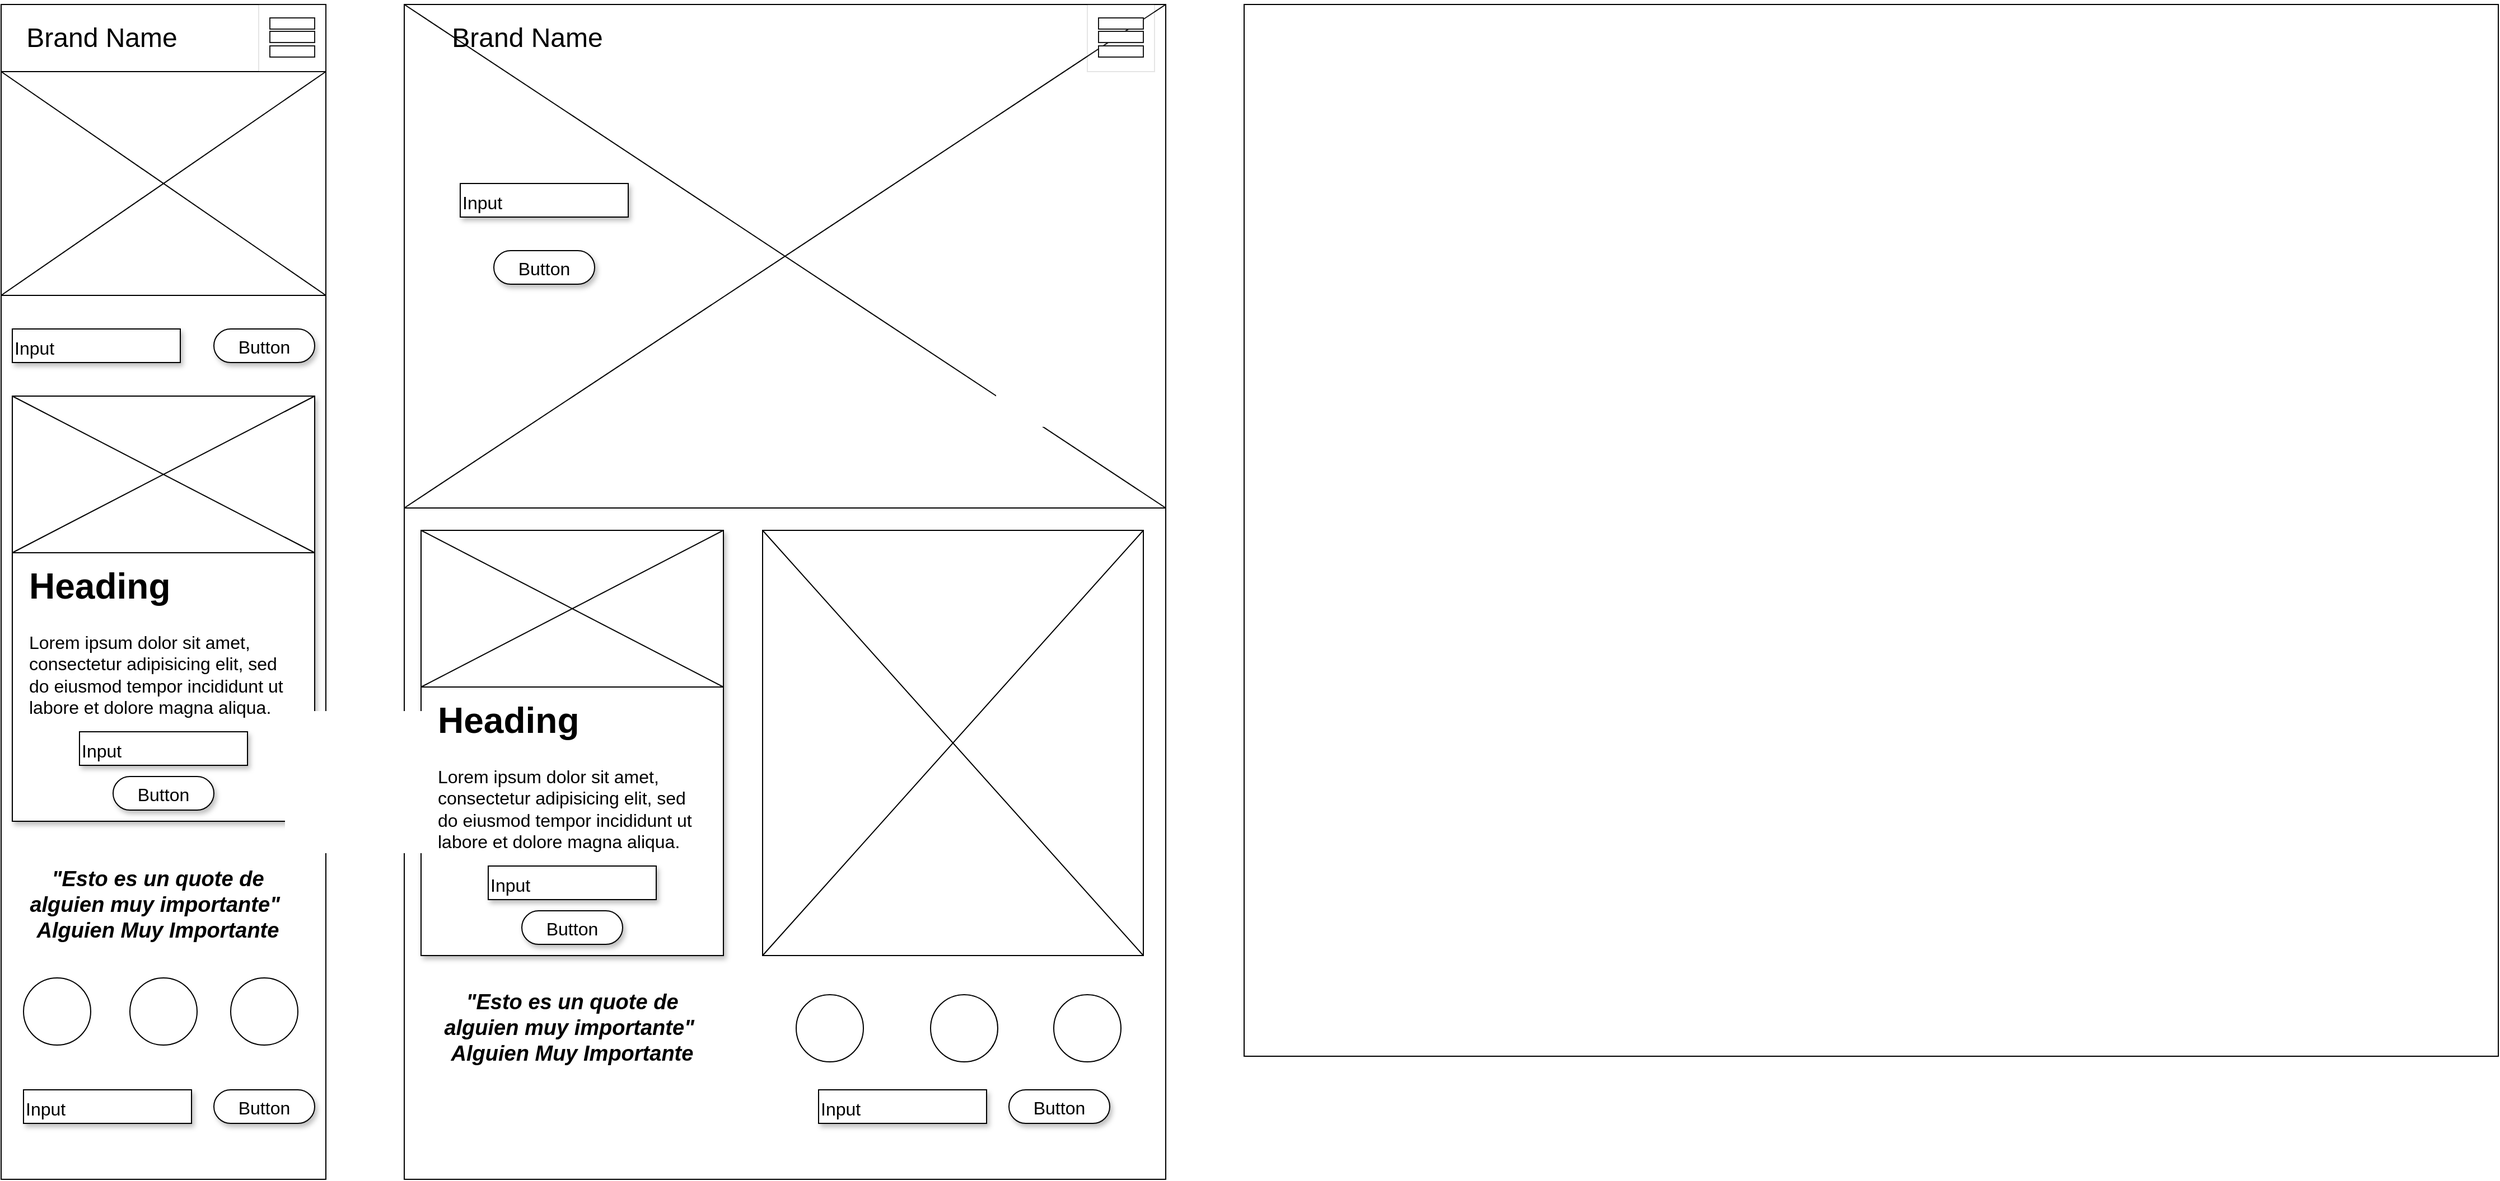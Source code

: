 <mxfile version="14.1.8" type="device"><diagram id="4R1-kcF5zJicwsN1HLgn" name="Page-1"><mxGraphModel dx="1349" dy="817" grid="1" gridSize="10" guides="1" tooltips="1" connect="1" arrows="1" fold="1" page="1" pageScale="1" pageWidth="1100" pageHeight="850" math="0" shadow="0"><root><mxCell id="0"/><mxCell id="1" style="locked=1;" parent="0"/><mxCell id="6flGundv6I4XicUj7d9u-2" value="" style="rounded=0;whiteSpace=wrap;html=1;" vertex="1" parent="1"><mxGeometry x="40" y="40" width="290" height="1050" as="geometry"/></mxCell><mxCell id="6flGundv6I4XicUj7d9u-3" value="" style="rounded=0;whiteSpace=wrap;html=1;" vertex="1" parent="1"><mxGeometry x="400" y="40" width="680" height="1050" as="geometry"/></mxCell><mxCell id="6flGundv6I4XicUj7d9u-4" value="" style="rounded=0;whiteSpace=wrap;html=1;" vertex="1" parent="1"><mxGeometry x="1150" y="40" width="1120" height="940" as="geometry"/></mxCell><mxCell id="6flGundv6I4XicUj7d9u-5" value="Wrieframe" style="" parent="0"/><mxCell id="6flGundv6I4XicUj7d9u-31" value="" style="rounded=0;whiteSpace=wrap;html=1;shadow=1;glass=0;sketch=0;fontSize=16;align=center;" vertex="1" parent="6flGundv6I4XicUj7d9u-5"><mxGeometry x="415" y="510" width="270" height="380" as="geometry"/></mxCell><mxCell id="6flGundv6I4XicUj7d9u-6" value="" style="rounded=0;whiteSpace=wrap;html=1;" vertex="1" parent="6flGundv6I4XicUj7d9u-5"><mxGeometry x="40" y="40" width="290" height="60" as="geometry"/></mxCell><mxCell id="6flGundv6I4XicUj7d9u-12" value="Brand Name" style="text;html=1;strokeColor=none;fillColor=none;align=center;verticalAlign=middle;whiteSpace=wrap;rounded=0;fontSize=24;" vertex="1" parent="6flGundv6I4XicUj7d9u-5"><mxGeometry x="50" y="60" width="160" height="20" as="geometry"/></mxCell><mxCell id="6flGundv6I4XicUj7d9u-20" value="" style="group" vertex="1" connectable="0" parent="6flGundv6I4XicUj7d9u-5"><mxGeometry x="40" y="100" width="290" height="200" as="geometry"/></mxCell><mxCell id="6flGundv6I4XicUj7d9u-17" value="" style="rounded=0;whiteSpace=wrap;html=1;fontSize=24;" vertex="1" parent="6flGundv6I4XicUj7d9u-20"><mxGeometry width="290" height="200" as="geometry"/></mxCell><mxCell id="6flGundv6I4XicUj7d9u-18" value="" style="endArrow=none;html=1;fontSize=24;entryX=1;entryY=0;entryDx=0;entryDy=0;exitX=0;exitY=1;exitDx=0;exitDy=0;" edge="1" parent="6flGundv6I4XicUj7d9u-20" source="6flGundv6I4XicUj7d9u-17" target="6flGundv6I4XicUj7d9u-17"><mxGeometry width="50" height="50" relative="1" as="geometry"><mxPoint x="48.333" y="566.667" as="sourcePoint"/><mxPoint x="169.167" y="400" as="targetPoint"/></mxGeometry></mxCell><mxCell id="6flGundv6I4XicUj7d9u-19" value="" style="endArrow=none;html=1;fontSize=24;exitX=0;exitY=0;exitDx=0;exitDy=0;entryX=1;entryY=1;entryDx=0;entryDy=0;" edge="1" parent="6flGundv6I4XicUj7d9u-20" source="6flGundv6I4XicUj7d9u-17" target="6flGundv6I4XicUj7d9u-17"><mxGeometry width="50" height="50" relative="1" as="geometry"><mxPoint x="72.5" y="466.667" as="sourcePoint"/><mxPoint x="193.333" y="300" as="targetPoint"/></mxGeometry></mxCell><mxCell id="6flGundv6I4XicUj7d9u-24" value="" style="group" vertex="1" connectable="0" parent="6flGundv6I4XicUj7d9u-5"><mxGeometry x="270" y="40" width="60" height="60" as="geometry"/></mxCell><mxCell id="6flGundv6I4XicUj7d9u-7" value="" style="rounded=0;whiteSpace=wrap;html=1;container=0;" vertex="1" parent="6flGundv6I4XicUj7d9u-24"><mxGeometry x="10" y="12" width="40" height="10" as="geometry"/></mxCell><mxCell id="6flGundv6I4XicUj7d9u-8" value="" style="rounded=0;whiteSpace=wrap;html=1;container=0;" vertex="1" parent="6flGundv6I4XicUj7d9u-24"><mxGeometry x="10" y="24" width="40" height="10" as="geometry"/></mxCell><mxCell id="6flGundv6I4XicUj7d9u-9" value="" style="rounded=0;whiteSpace=wrap;html=1;container=0;" vertex="1" parent="6flGundv6I4XicUj7d9u-24"><mxGeometry x="10" y="37" width="40" height="10" as="geometry"/></mxCell><mxCell id="6flGundv6I4XicUj7d9u-21" value="" style="rounded=0;whiteSpace=wrap;html=1;fontSize=24;opacity=10;container=0;" vertex="1" parent="6flGundv6I4XicUj7d9u-24"><mxGeometry width="60" height="60" as="geometry"/></mxCell><mxCell id="6flGundv6I4XicUj7d9u-25" value="&lt;font style=&quot;font-size: 16px&quot;&gt;Input&lt;/font&gt;" style="rounded=0;whiteSpace=wrap;html=1;fontSize=24;shadow=1;sketch=0;align=left;" vertex="1" parent="6flGundv6I4XicUj7d9u-5"><mxGeometry x="50" y="330" width="150" height="30" as="geometry"/></mxCell><mxCell id="6flGundv6I4XicUj7d9u-26" value="&lt;font style=&quot;font-size: 16px;&quot;&gt;Button&lt;/font&gt;" style="rounded=1;whiteSpace=wrap;html=1;shadow=1;sketch=0;fontSize=16;glass=0;arcSize=50;align=center;verticalAlign=middle;spacingTop=1;" vertex="1" parent="6flGundv6I4XicUj7d9u-5"><mxGeometry x="230" y="330" width="90" height="30" as="geometry"/></mxCell><mxCell id="6flGundv6I4XicUj7d9u-27" value="" style="group;rounded=1;shadow=1;glass=0;sketch=0;fontSize=16;align=center;" vertex="1" connectable="0" parent="6flGundv6I4XicUj7d9u-5"><mxGeometry x="415" y="510" width="270" height="140" as="geometry"/></mxCell><mxCell id="6flGundv6I4XicUj7d9u-28" value="" style="rounded=0;whiteSpace=wrap;html=1;fontSize=24;" vertex="1" parent="6flGundv6I4XicUj7d9u-27"><mxGeometry width="270" height="140" as="geometry"/></mxCell><mxCell id="6flGundv6I4XicUj7d9u-29" value="" style="endArrow=none;html=1;fontSize=24;entryX=1;entryY=0;entryDx=0;entryDy=0;exitX=0;exitY=1;exitDx=0;exitDy=0;" edge="1" parent="6flGundv6I4XicUj7d9u-27" source="6flGundv6I4XicUj7d9u-28" target="6flGundv6I4XicUj7d9u-28"><mxGeometry width="50" height="50" relative="1" as="geometry"><mxPoint x="45.0" y="396.667" as="sourcePoint"/><mxPoint x="157.5" y="280" as="targetPoint"/></mxGeometry></mxCell><mxCell id="6flGundv6I4XicUj7d9u-30" value="" style="endArrow=none;html=1;fontSize=24;exitX=0;exitY=0;exitDx=0;exitDy=0;entryX=1;entryY=1;entryDx=0;entryDy=0;" edge="1" parent="6flGundv6I4XicUj7d9u-27" source="6flGundv6I4XicUj7d9u-28" target="6flGundv6I4XicUj7d9u-28"><mxGeometry width="50" height="50" relative="1" as="geometry"><mxPoint x="67.5" y="326.667" as="sourcePoint"/><mxPoint x="180.0" y="210" as="targetPoint"/></mxGeometry></mxCell><mxCell id="6flGundv6I4XicUj7d9u-33" value="&lt;h1&gt;Heading&lt;/h1&gt;&lt;p&gt;Lorem ipsum dolor sit amet, consectetur adipisicing elit, sed do eiusmod tempor incididunt ut labore et dolore magna aliqua.&lt;/p&gt;" style="text;html=1;strokeColor=none;fillColor=none;spacing=5;spacingTop=-20;whiteSpace=wrap;overflow=hidden;rounded=0;shadow=1;glass=0;sketch=0;fontSize=16;align=left;" vertex="1" parent="6flGundv6I4XicUj7d9u-5"><mxGeometry x="425" y="650" width="250" height="150" as="geometry"/></mxCell><mxCell id="6flGundv6I4XicUj7d9u-34" value="&lt;font style=&quot;font-size: 16px&quot;&gt;Input&lt;/font&gt;" style="rounded=0;whiteSpace=wrap;html=1;fontSize=24;shadow=1;sketch=0;align=left;" vertex="1" parent="6flGundv6I4XicUj7d9u-5"><mxGeometry x="475" y="810" width="150" height="30" as="geometry"/></mxCell><mxCell id="6flGundv6I4XicUj7d9u-35" value="&lt;font style=&quot;font-size: 16px;&quot;&gt;Button&lt;/font&gt;" style="rounded=1;whiteSpace=wrap;html=1;shadow=1;sketch=0;fontSize=16;glass=0;arcSize=50;align=center;verticalAlign=middle;spacingTop=1;" vertex="1" parent="6flGundv6I4XicUj7d9u-5"><mxGeometry x="505" y="850" width="90" height="30" as="geometry"/></mxCell><mxCell id="6flGundv6I4XicUj7d9u-38" value="" style="group;rounded=1;shadow=1;glass=0;sketch=0;fontSize=16;align=left;" vertex="1" connectable="0" parent="6flGundv6I4XicUj7d9u-5"><mxGeometry x="400" y="40" width="680" height="450" as="geometry"/></mxCell><mxCell id="6flGundv6I4XicUj7d9u-39" value="" style="rounded=0;whiteSpace=wrap;html=1;fontSize=24;" vertex="1" parent="6flGundv6I4XicUj7d9u-38"><mxGeometry width="680.0" height="450" as="geometry"/></mxCell><mxCell id="6flGundv6I4XicUj7d9u-40" value="" style="endArrow=none;html=1;fontSize=24;entryX=1;entryY=0;entryDx=0;entryDy=0;exitX=0;exitY=1;exitDx=0;exitDy=0;" edge="1" parent="6flGundv6I4XicUj7d9u-38" source="6flGundv6I4XicUj7d9u-39" target="6flGundv6I4XicUj7d9u-39"><mxGeometry width="50" height="50" relative="1" as="geometry"><mxPoint x="113.333" y="1275.0" as="sourcePoint"/><mxPoint x="396.667" y="900" as="targetPoint"/></mxGeometry></mxCell><mxCell id="6flGundv6I4XicUj7d9u-41" value="" style="endArrow=none;html=1;fontSize=24;exitX=0;exitY=0;exitDx=0;exitDy=0;entryX=1;entryY=1;entryDx=0;entryDy=0;" edge="1" parent="6flGundv6I4XicUj7d9u-38" source="6flGundv6I4XicUj7d9u-39" target="6flGundv6I4XicUj7d9u-39"><mxGeometry width="50" height="50" relative="1" as="geometry"><mxPoint x="170.0" y="1050" as="sourcePoint"/><mxPoint x="453.333" y="675" as="targetPoint"/></mxGeometry></mxCell><mxCell id="6flGundv6I4XicUj7d9u-43" value="&lt;font style=&quot;font-size: 16px;&quot;&gt;Button&lt;/font&gt;" style="rounded=1;whiteSpace=wrap;html=1;shadow=1;sketch=0;fontSize=16;glass=0;arcSize=50;align=center;verticalAlign=middle;spacingTop=1;" vertex="1" parent="6flGundv6I4XicUj7d9u-38"><mxGeometry x="80" y="220" width="90" height="30" as="geometry"/></mxCell><mxCell id="6flGundv6I4XicUj7d9u-44" value="" style="group;rounded=1;shadow=1;glass=0;sketch=0;fontSize=16;align=left;" vertex="1" connectable="0" parent="6flGundv6I4XicUj7d9u-38"><mxGeometry x="610" width="60" height="60" as="geometry"/></mxCell><mxCell id="6flGundv6I4XicUj7d9u-45" value="" style="rounded=0;whiteSpace=wrap;html=1;container=0;" vertex="1" parent="6flGundv6I4XicUj7d9u-44"><mxGeometry x="10" y="12" width="40" height="10" as="geometry"/></mxCell><mxCell id="6flGundv6I4XicUj7d9u-46" value="" style="rounded=0;whiteSpace=wrap;html=1;container=0;" vertex="1" parent="6flGundv6I4XicUj7d9u-44"><mxGeometry x="10" y="24" width="40" height="10" as="geometry"/></mxCell><mxCell id="6flGundv6I4XicUj7d9u-47" value="" style="rounded=0;whiteSpace=wrap;html=1;container=0;" vertex="1" parent="6flGundv6I4XicUj7d9u-44"><mxGeometry x="10" y="37" width="40" height="10" as="geometry"/></mxCell><mxCell id="6flGundv6I4XicUj7d9u-48" value="" style="rounded=0;whiteSpace=wrap;html=1;fontSize=24;opacity=10;container=0;" vertex="1" parent="6flGundv6I4XicUj7d9u-44"><mxGeometry width="60" height="60" as="geometry"/></mxCell><mxCell id="6flGundv6I4XicUj7d9u-49" value="Brand Name" style="text;html=1;strokeColor=none;fillColor=none;align=center;verticalAlign=middle;whiteSpace=wrap;rounded=0;fontSize=24;" vertex="1" parent="6flGundv6I4XicUj7d9u-38"><mxGeometry x="30" y="20" width="160" height="20" as="geometry"/></mxCell><mxCell id="6flGundv6I4XicUj7d9u-42" value="&lt;font style=&quot;font-size: 16px&quot;&gt;Input&lt;/font&gt;" style="rounded=0;whiteSpace=wrap;html=1;fontSize=24;shadow=1;sketch=0;align=left;glass=0;" vertex="1" parent="6flGundv6I4XicUj7d9u-5"><mxGeometry x="450" y="200" width="150" height="30" as="geometry"/></mxCell><mxCell id="6flGundv6I4XicUj7d9u-54" value="" style="group;rounded=1;shadow=1;glass=0;sketch=0;fontSize=16;align=left;" vertex="1" connectable="0" parent="6flGundv6I4XicUj7d9u-5"><mxGeometry x="720" y="510" width="340" height="380" as="geometry"/></mxCell><mxCell id="6flGundv6I4XicUj7d9u-55" value="" style="rounded=0;whiteSpace=wrap;html=1;fontSize=24;" vertex="1" parent="6flGundv6I4XicUj7d9u-54"><mxGeometry width="340.0" height="380" as="geometry"/></mxCell><mxCell id="6flGundv6I4XicUj7d9u-56" value="" style="endArrow=none;html=1;fontSize=24;entryX=1;entryY=0;entryDx=0;entryDy=0;exitX=0;exitY=1;exitDx=0;exitDy=0;" edge="1" parent="6flGundv6I4XicUj7d9u-54" source="6flGundv6I4XicUj7d9u-55" target="6flGundv6I4XicUj7d9u-55"><mxGeometry width="50" height="50" relative="1" as="geometry"><mxPoint x="56.667" y="1076.667" as="sourcePoint"/><mxPoint x="198.333" y="760" as="targetPoint"/></mxGeometry></mxCell><mxCell id="6flGundv6I4XicUj7d9u-57" value="" style="endArrow=none;html=1;fontSize=24;exitX=0;exitY=0;exitDx=0;exitDy=0;entryX=1;entryY=1;entryDx=0;entryDy=0;" edge="1" parent="6flGundv6I4XicUj7d9u-54" source="6flGundv6I4XicUj7d9u-55" target="6flGundv6I4XicUj7d9u-55"><mxGeometry width="50" height="50" relative="1" as="geometry"><mxPoint x="85.0" y="886.667" as="sourcePoint"/><mxPoint x="226.667" y="570" as="targetPoint"/></mxGeometry></mxCell><mxCell id="6flGundv6I4XicUj7d9u-58" value="" style="rounded=0;whiteSpace=wrap;html=1;shadow=1;glass=0;sketch=0;fontSize=16;align=center;" vertex="1" parent="6flGundv6I4XicUj7d9u-5"><mxGeometry x="50" y="390" width="270" height="380" as="geometry"/></mxCell><mxCell id="6flGundv6I4XicUj7d9u-59" value="" style="group;rounded=1;shadow=1;glass=0;sketch=0;fontSize=16;align=center;" vertex="1" connectable="0" parent="6flGundv6I4XicUj7d9u-5"><mxGeometry x="50" y="390" width="270" height="140" as="geometry"/></mxCell><mxCell id="6flGundv6I4XicUj7d9u-60" value="" style="rounded=0;whiteSpace=wrap;html=1;fontSize=24;" vertex="1" parent="6flGundv6I4XicUj7d9u-59"><mxGeometry width="270" height="140" as="geometry"/></mxCell><mxCell id="6flGundv6I4XicUj7d9u-61" value="" style="endArrow=none;html=1;fontSize=24;entryX=1;entryY=0;entryDx=0;entryDy=0;exitX=0;exitY=1;exitDx=0;exitDy=0;" edge="1" parent="6flGundv6I4XicUj7d9u-59" source="6flGundv6I4XicUj7d9u-60" target="6flGundv6I4XicUj7d9u-60"><mxGeometry width="50" height="50" relative="1" as="geometry"><mxPoint x="45.0" y="396.667" as="sourcePoint"/><mxPoint x="157.5" y="280" as="targetPoint"/></mxGeometry></mxCell><mxCell id="6flGundv6I4XicUj7d9u-62" value="" style="endArrow=none;html=1;fontSize=24;exitX=0;exitY=0;exitDx=0;exitDy=0;entryX=1;entryY=1;entryDx=0;entryDy=0;" edge="1" parent="6flGundv6I4XicUj7d9u-59" source="6flGundv6I4XicUj7d9u-60" target="6flGundv6I4XicUj7d9u-60"><mxGeometry width="50" height="50" relative="1" as="geometry"><mxPoint x="67.5" y="326.667" as="sourcePoint"/><mxPoint x="180.0" y="210" as="targetPoint"/></mxGeometry></mxCell><mxCell id="6flGundv6I4XicUj7d9u-63" value="&lt;h1&gt;Heading&lt;/h1&gt;&lt;p&gt;Lorem ipsum dolor sit amet, consectetur adipisicing elit, sed do eiusmod tempor incididunt ut labore et dolore magna aliqua.&lt;/p&gt;" style="text;html=1;strokeColor=none;fillColor=none;spacing=5;spacingTop=-20;whiteSpace=wrap;overflow=hidden;rounded=0;shadow=1;glass=0;sketch=0;fontSize=16;align=left;" vertex="1" parent="6flGundv6I4XicUj7d9u-5"><mxGeometry x="60" y="530" width="250" height="150" as="geometry"/></mxCell><mxCell id="6flGundv6I4XicUj7d9u-64" value="&lt;font style=&quot;font-size: 16px&quot;&gt;Input&lt;/font&gt;" style="rounded=0;whiteSpace=wrap;html=1;fontSize=24;shadow=1;sketch=0;align=left;" vertex="1" parent="6flGundv6I4XicUj7d9u-5"><mxGeometry x="110" y="690" width="150" height="30" as="geometry"/></mxCell><mxCell id="6flGundv6I4XicUj7d9u-65" value="&lt;font style=&quot;font-size: 16px;&quot;&gt;Button&lt;/font&gt;" style="rounded=1;whiteSpace=wrap;html=1;shadow=1;sketch=0;fontSize=16;glass=0;arcSize=50;align=center;verticalAlign=middle;spacingTop=1;" vertex="1" parent="6flGundv6I4XicUj7d9u-5"><mxGeometry x="140" y="730" width="90" height="30" as="geometry"/></mxCell><mxCell id="6flGundv6I4XicUj7d9u-66" value="&quot;Esto es un quote de alguien muy importante&quot;&amp;nbsp;&lt;br style=&quot;font-size: 19px;&quot;&gt;Alguien Muy Importante" style="text;html=1;strokeColor=none;fillColor=none;align=center;verticalAlign=middle;whiteSpace=wrap;rounded=0;shadow=1;glass=0;sketch=0;fontSize=19;fontStyle=3" vertex="1" parent="6flGundv6I4XicUj7d9u-5"><mxGeometry x="60" y="810" width="240" height="70" as="geometry"/></mxCell><mxCell id="6flGundv6I4XicUj7d9u-68" value="" style="ellipse;whiteSpace=wrap;html=1;aspect=fixed;rounded=1;shadow=0;glass=0;sketch=0;fontSize=19;align=left;" vertex="1" parent="6flGundv6I4XicUj7d9u-5"><mxGeometry x="60" y="910" width="60" height="60" as="geometry"/></mxCell><mxCell id="6flGundv6I4XicUj7d9u-69" value="" style="ellipse;whiteSpace=wrap;html=1;aspect=fixed;rounded=1;shadow=0;glass=0;sketch=0;fontSize=19;align=left;" vertex="1" parent="6flGundv6I4XicUj7d9u-5"><mxGeometry x="155" y="910" width="60" height="60" as="geometry"/></mxCell><mxCell id="6flGundv6I4XicUj7d9u-70" value="" style="ellipse;whiteSpace=wrap;html=1;aspect=fixed;rounded=1;shadow=0;glass=0;sketch=0;fontSize=19;align=left;" vertex="1" parent="6flGundv6I4XicUj7d9u-5"><mxGeometry x="245" y="910" width="60" height="60" as="geometry"/></mxCell><mxCell id="6flGundv6I4XicUj7d9u-71" value="&lt;font style=&quot;font-size: 16px&quot;&gt;Input&lt;/font&gt;" style="rounded=0;whiteSpace=wrap;html=1;fontSize=24;shadow=1;sketch=0;align=left;" vertex="1" parent="6flGundv6I4XicUj7d9u-5"><mxGeometry x="60" y="1010" width="150" height="30" as="geometry"/></mxCell><mxCell id="6flGundv6I4XicUj7d9u-72" value="&lt;font style=&quot;font-size: 16px;&quot;&gt;Button&lt;/font&gt;" style="rounded=1;whiteSpace=wrap;html=1;shadow=1;sketch=0;fontSize=16;glass=0;arcSize=50;align=center;verticalAlign=middle;spacingTop=1;" vertex="1" parent="6flGundv6I4XicUj7d9u-5"><mxGeometry x="230" y="1010" width="90" height="30" as="geometry"/></mxCell><mxCell id="6flGundv6I4XicUj7d9u-73" value="&quot;Esto es un quote de alguien muy importante&quot;&amp;nbsp;&lt;br style=&quot;font-size: 19px;&quot;&gt;Alguien Muy Importante" style="text;html=1;strokeColor=none;fillColor=none;align=center;verticalAlign=middle;whiteSpace=wrap;rounded=0;shadow=1;glass=0;sketch=0;fontSize=19;fontStyle=3" vertex="1" parent="6flGundv6I4XicUj7d9u-5"><mxGeometry x="430" y="920" width="240" height="70" as="geometry"/></mxCell><mxCell id="6flGundv6I4XicUj7d9u-74" value="" style="ellipse;whiteSpace=wrap;html=1;aspect=fixed;rounded=1;shadow=0;glass=0;sketch=0;fontSize=19;align=left;" vertex="1" parent="6flGundv6I4XicUj7d9u-5"><mxGeometry x="750" y="925" width="60" height="60" as="geometry"/></mxCell><mxCell id="6flGundv6I4XicUj7d9u-75" value="" style="ellipse;whiteSpace=wrap;html=1;aspect=fixed;rounded=1;shadow=0;glass=0;sketch=0;fontSize=19;align=left;" vertex="1" parent="6flGundv6I4XicUj7d9u-5"><mxGeometry x="870" y="925" width="60" height="60" as="geometry"/></mxCell><mxCell id="6flGundv6I4XicUj7d9u-76" value="" style="ellipse;whiteSpace=wrap;html=1;aspect=fixed;rounded=1;shadow=0;glass=0;sketch=0;fontSize=19;align=left;" vertex="1" parent="6flGundv6I4XicUj7d9u-5"><mxGeometry x="980" y="925" width="60" height="60" as="geometry"/></mxCell><mxCell id="6flGundv6I4XicUj7d9u-77" value="&lt;font style=&quot;font-size: 16px&quot;&gt;Input&lt;/font&gt;" style="rounded=0;whiteSpace=wrap;html=1;fontSize=24;shadow=1;sketch=0;align=left;" vertex="1" parent="6flGundv6I4XicUj7d9u-5"><mxGeometry x="770" y="1010" width="150" height="30" as="geometry"/></mxCell><mxCell id="6flGundv6I4XicUj7d9u-78" value="&lt;font style=&quot;font-size: 16px;&quot;&gt;Button&lt;/font&gt;" style="rounded=1;whiteSpace=wrap;html=1;shadow=1;sketch=0;fontSize=16;glass=0;arcSize=50;align=center;verticalAlign=middle;spacingTop=1;" vertex="1" parent="6flGundv6I4XicUj7d9u-5"><mxGeometry x="940" y="1010" width="90" height="30" as="geometry"/></mxCell></root></mxGraphModel></diagram></mxfile>